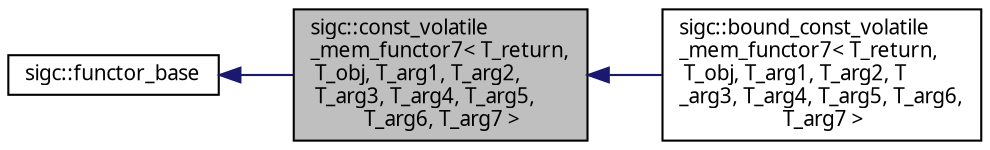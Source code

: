 digraph "sigc::const_volatile_mem_functor7&lt; T_return, T_obj, T_arg1, T_arg2, T_arg3, T_arg4, T_arg5, T_arg6, T_arg7 &gt;"
{
  edge [fontname="Sans",fontsize="10",labelfontname="Sans",labelfontsize="10"];
  node [fontname="Sans",fontsize="10",shape=record];
  rankdir="LR";
  Node1 [label="sigc::const_volatile\l_mem_functor7\< T_return,\l T_obj, T_arg1, T_arg2,\l T_arg3, T_arg4, T_arg5,\l T_arg6, T_arg7 \>",height=0.2,width=0.4,color="black", fillcolor="grey75", style="filled" fontcolor="black"];
  Node2 -> Node1 [dir="back",color="midnightblue",fontsize="10",style="solid",fontname="Sans"];
  Node2 [label="sigc::functor_base",height=0.2,width=0.4,color="black", fillcolor="white", style="filled",URL="$structsigc_1_1functor__base.html",tooltip="A hint to the compiler."];
  Node1 -> Node3 [dir="back",color="midnightblue",fontsize="10",style="solid",fontname="Sans"];
  Node3 [label="sigc::bound_const_volatile\l_mem_functor7\< T_return,\l T_obj, T_arg1, T_arg2, T\l_arg3, T_arg4, T_arg5, T_arg6,\l T_arg7 \>",height=0.2,width=0.4,color="black", fillcolor="white", style="filled",URL="$classsigc_1_1bound__const__volatile__mem__functor7.html",tooltip="bound_const_volatile_mem_functor7 encapsulates a const volatile method with 7 arguments and an object..."];
}
